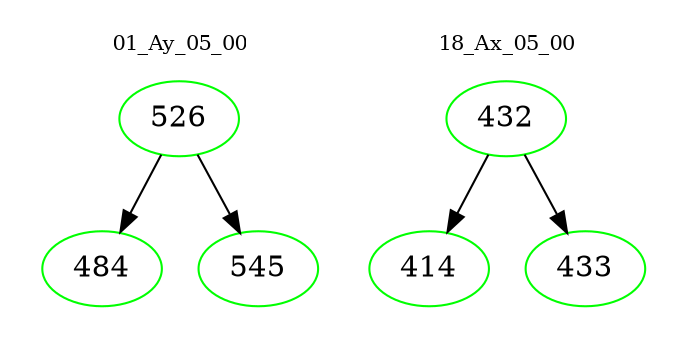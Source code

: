 digraph{
subgraph cluster_0 {
color = white
label = "01_Ay_05_00";
fontsize=10;
T0_526 [label="526", color="green"]
T0_526 -> T0_484 [color="black"]
T0_484 [label="484", color="green"]
T0_526 -> T0_545 [color="black"]
T0_545 [label="545", color="green"]
}
subgraph cluster_1 {
color = white
label = "18_Ax_05_00";
fontsize=10;
T1_432 [label="432", color="green"]
T1_432 -> T1_414 [color="black"]
T1_414 [label="414", color="green"]
T1_432 -> T1_433 [color="black"]
T1_433 [label="433", color="green"]
}
}
